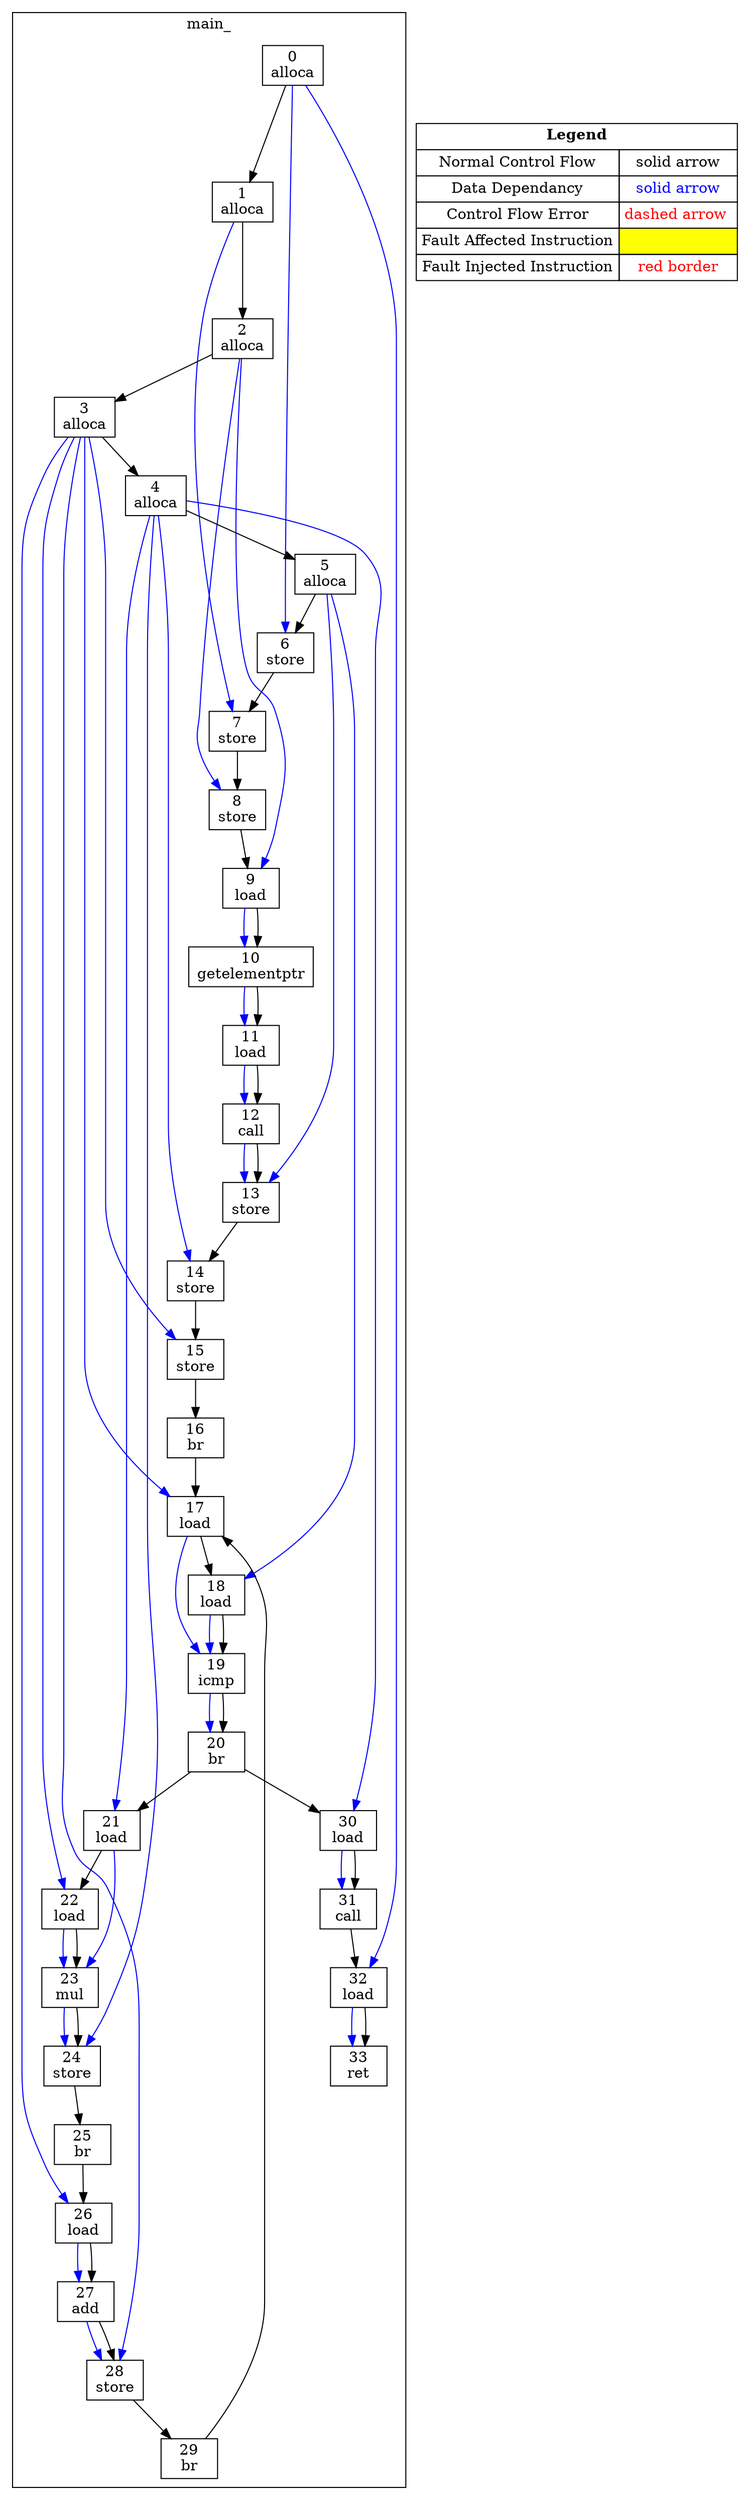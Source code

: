 digraph "LLFI Program Graph" {
llfiID_0 -> llfiID_32 [color="blue"];
llfiID_0 -> llfiID_6 [color="blue"];
llfiID_1 -> llfiID_7 [color="blue"];
llfiID_2 -> llfiID_9 [color="blue"];
llfiID_2 -> llfiID_8 [color="blue"];
llfiID_3 -> llfiID_28 [color="blue"];
llfiID_3 -> llfiID_26 [color="blue"];
llfiID_3 -> llfiID_22 [color="blue"];
llfiID_3 -> llfiID_17 [color="blue"];
llfiID_3 -> llfiID_15 [color="blue"];
llfiID_4 -> llfiID_30 [color="blue"];
llfiID_4 -> llfiID_24 [color="blue"];
llfiID_4 -> llfiID_21 [color="blue"];
llfiID_4 -> llfiID_14 [color="blue"];
llfiID_5 -> llfiID_18 [color="blue"];
llfiID_5 -> llfiID_13 [color="blue"];
llfiID_9 -> llfiID_10 [color="blue"];
llfiID_10 -> llfiID_11 [color="blue"];
llfiID_11 -> llfiID_12 [color="blue"];
llfiID_12 -> llfiID_13 [color="blue"];
llfiID_17 -> llfiID_19 [color="blue"];
llfiID_18 -> llfiID_19 [color="blue"];
llfiID_19 -> llfiID_20 [color="blue"];
llfiID_21 -> llfiID_23 [color="blue"];
llfiID_22 -> llfiID_23 [color="blue"];
llfiID_23 -> llfiID_24 [color="blue"];
llfiID_26 -> llfiID_27 [color="blue"];
llfiID_27 -> llfiID_28 [color="blue"];
llfiID_30 -> llfiID_31 [color="blue"];
llfiID_32 -> llfiID_33 [color="blue"];
subgraph cluster_main_ {
label = "main_";
llfiID_0 [shape=record,label="0\nalloca\n"];
llfiID_1 [shape=record,label="1\nalloca\n"];
llfiID_2 [shape=record,label="2\nalloca\n"];
llfiID_3 [shape=record,label="3\nalloca\n"];
llfiID_4 [shape=record,label="4\nalloca\n"];
llfiID_5 [shape=record,label="5\nalloca\n"];
llfiID_6 [shape=record,label="6\nstore\n"];
llfiID_7 [shape=record,label="7\nstore\n"];
llfiID_8 [shape=record,label="8\nstore\n"];
llfiID_9 [shape=record,label="9\nload\n"];
llfiID_10 [shape=record,label="10\ngetelementptr\n"];
llfiID_11 [shape=record,label="11\nload\n"];
llfiID_12 [shape=record,label="12\ncall\n"];
llfiID_13 [shape=record,label="13\nstore\n"];
llfiID_14 [shape=record,label="14\nstore\n"];
llfiID_15 [shape=record,label="15\nstore\n"];
llfiID_16 [shape=record,label="16\nbr\n"];
}
llfiID_0 -> llfiID_1;
llfiID_1 -> llfiID_2;
llfiID_2 -> llfiID_3;
llfiID_3 -> llfiID_4;
llfiID_4 -> llfiID_5;
llfiID_5 -> llfiID_6;
llfiID_6 -> llfiID_7;
llfiID_7 -> llfiID_8;
llfiID_8 -> llfiID_9;
llfiID_9 -> llfiID_10;
llfiID_10 -> llfiID_11;
llfiID_11 -> llfiID_12;
llfiID_12 -> llfiID_13;
llfiID_13 -> llfiID_14;
llfiID_14 -> llfiID_15;
llfiID_15 -> llfiID_16;
llfiID_16 -> llfiID_17;
subgraph cluster_main_ {
label = "main_";
llfiID_17 [shape=record,label="17\nload\n"];
llfiID_18 [shape=record,label="18\nload\n"];
llfiID_19 [shape=record,label="19\nicmp\n"];
llfiID_20 [shape=record,label="20\nbr\n"];
}
llfiID_17 -> llfiID_18;
llfiID_18 -> llfiID_19;
llfiID_19 -> llfiID_20;
llfiID_20 -> llfiID_21;
llfiID_20 -> llfiID_30;
subgraph cluster_main_ {
label = "main_";
llfiID_21 [shape=record,label="21\nload\n"];
llfiID_22 [shape=record,label="22\nload\n"];
llfiID_23 [shape=record,label="23\nmul\n"];
llfiID_24 [shape=record,label="24\nstore\n"];
llfiID_25 [shape=record,label="25\nbr\n"];
}
llfiID_21 -> llfiID_22;
llfiID_22 -> llfiID_23;
llfiID_23 -> llfiID_24;
llfiID_24 -> llfiID_25;
llfiID_25 -> llfiID_26;
subgraph cluster_main_ {
label = "main_";
llfiID_26 [shape=record,label="26\nload\n"];
llfiID_27 [shape=record,label="27\nadd\n"];
llfiID_28 [shape=record,label="28\nstore\n"];
llfiID_29 [shape=record,label="29\nbr\n"];
}
llfiID_26 -> llfiID_27;
llfiID_27 -> llfiID_28;
llfiID_28 -> llfiID_29;
llfiID_29 -> llfiID_17;
subgraph cluster_main_ {
label = "main_";
llfiID_30 [shape=record,label="30\nload\n"];
llfiID_31 [shape=record,label="31\ncall\n"];
llfiID_32 [shape=record,label="32\nload\n"];
llfiID_33 [shape=record,label="33\nret\n"];
}
llfiID_30 -> llfiID_31;
llfiID_31 -> llfiID_32;
llfiID_32 -> llfiID_33;
{ rank = sink;Legend [shape=none, margin=0, label=<<TABLE BORDER="0" CELLBORDER="1" CELLSPACING="0" CELLPADDING="4"> <TR>  <TD COLSPAN="2"><B>Legend</B></TD> </TR> <TR>  <TD>Normal Control Flow</TD>  <TD><FONT COLOR="black"> solid arrow </FONT></TD> </TR> <TR>  <TD>Data Dependancy</TD>  <TD><FONT COLOR="blue"> solid arrow </FONT></TD> </TR> <TR>  <TD>Control Flow Error</TD>  <TD><FONT COLOR="red">dashed arrow </FONT></TD> </TR> <TR>  <TD>Fault Affected Instruction</TD>  <TD BGCOLOR="YELLOW"></TD> </TR> <TR>  <TD>Fault Injected Instruction</TD>  <TD><FONT COLOR="red"> red border </FONT></TD> </TR></TABLE>>];}}
